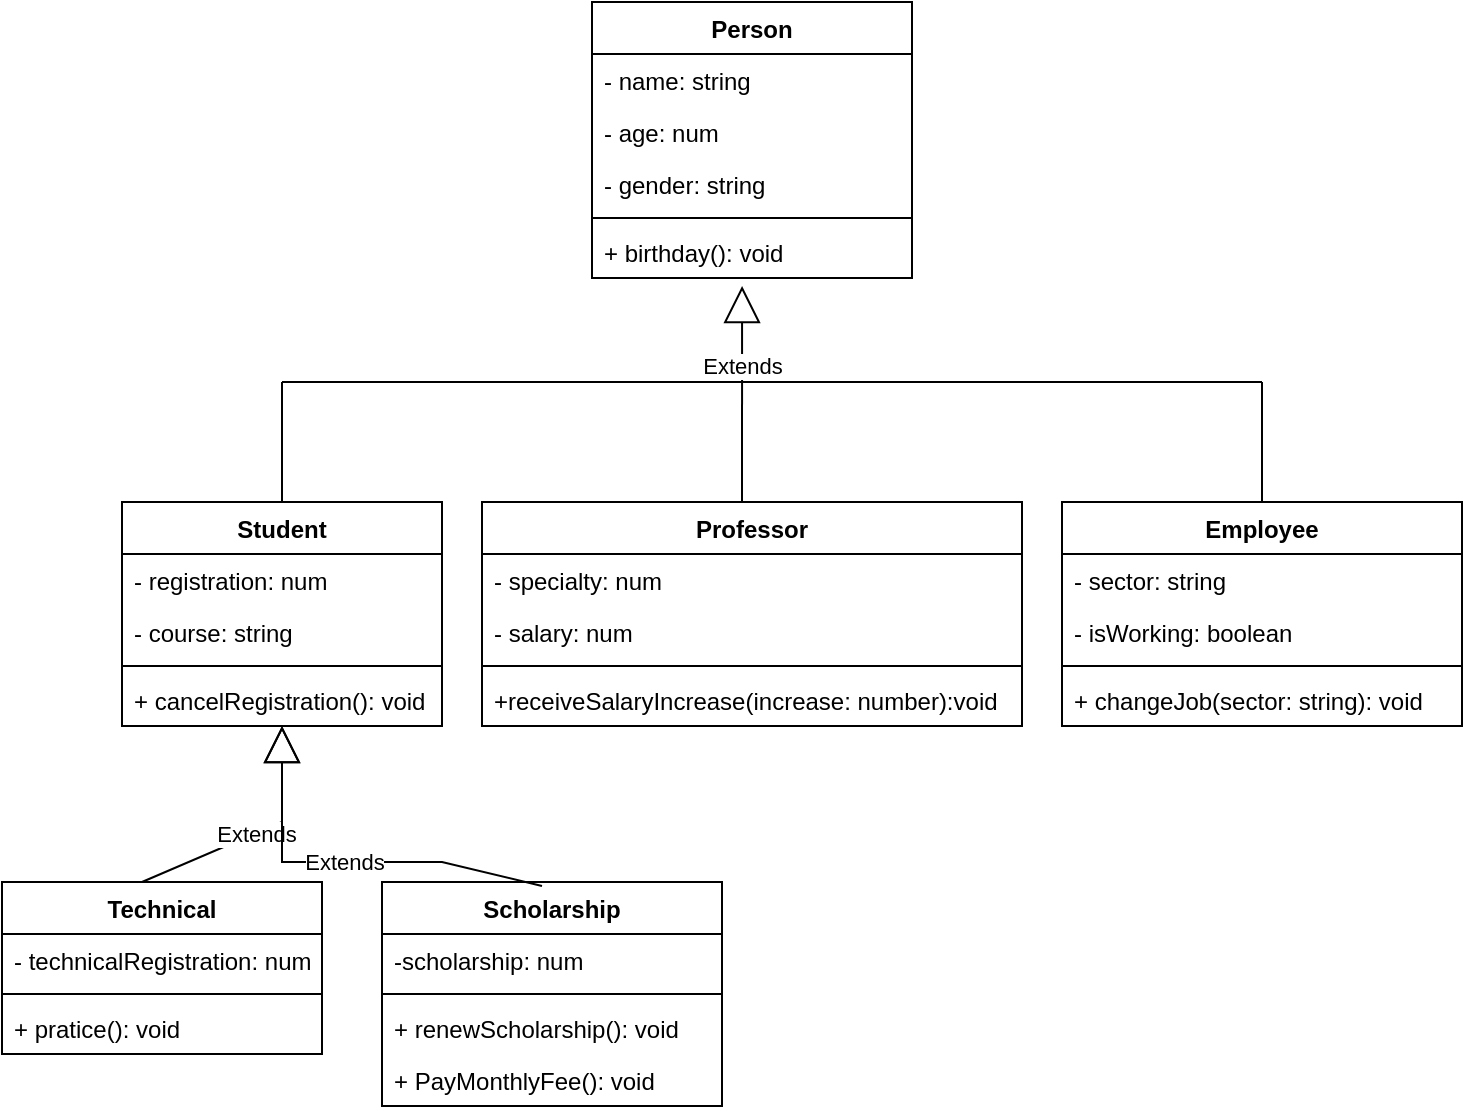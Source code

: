 <mxGraphModel><root><mxCell id="0"/><mxCell id="1" parent="0"/><mxCell id="2" value="Person" style="swimlane;fontStyle=1;align=center;verticalAlign=top;childLayout=stackLayout;horizontal=1;startSize=26;horizontalStack=0;resizeParent=1;resizeParentMax=0;resizeLast=0;collapsible=1;marginBottom=0;whiteSpace=wrap;html=1;" vertex="1" parent="1"><mxGeometry x="-515" y="-620" width="160" height="138" as="geometry"/></mxCell><mxCell id="3" value="- name: string" style="text;strokeColor=none;fillColor=none;align=left;verticalAlign=top;spacingLeft=4;spacingRight=4;overflow=hidden;rotatable=0;points=[[0,0.5],[1,0.5]];portConstraint=eastwest;whiteSpace=wrap;html=1;" vertex="1" parent="2"><mxGeometry y="26" width="160" height="26" as="geometry"/></mxCell><mxCell id="4" value="- age: num" style="text;strokeColor=none;fillColor=none;align=left;verticalAlign=top;spacingLeft=4;spacingRight=4;overflow=hidden;rotatable=0;points=[[0,0.5],[1,0.5]];portConstraint=eastwest;whiteSpace=wrap;html=1;" vertex="1" parent="2"><mxGeometry y="52" width="160" height="26" as="geometry"/></mxCell><mxCell id="5" value="- gender: string" style="text;strokeColor=none;fillColor=none;align=left;verticalAlign=top;spacingLeft=4;spacingRight=4;overflow=hidden;rotatable=0;points=[[0,0.5],[1,0.5]];portConstraint=eastwest;whiteSpace=wrap;html=1;" vertex="1" parent="2"><mxGeometry y="78" width="160" height="26" as="geometry"/></mxCell><mxCell id="6" value="" style="line;strokeWidth=1;fillColor=none;align=left;verticalAlign=middle;spacingTop=-1;spacingLeft=3;spacingRight=3;rotatable=0;labelPosition=right;points=[];portConstraint=eastwest;strokeColor=inherit;" vertex="1" parent="2"><mxGeometry y="104" width="160" height="8" as="geometry"/></mxCell><mxCell id="7" value="+ birthday(): void" style="text;strokeColor=none;fillColor=none;align=left;verticalAlign=top;spacingLeft=4;spacingRight=4;overflow=hidden;rotatable=0;points=[[0,0.5],[1,0.5]];portConstraint=eastwest;whiteSpace=wrap;html=1;" vertex="1" parent="2"><mxGeometry y="112" width="160" height="26" as="geometry"/></mxCell><mxCell id="8" value="Student" style="swimlane;fontStyle=1;align=center;verticalAlign=top;childLayout=stackLayout;horizontal=1;startSize=26;horizontalStack=0;resizeParent=1;resizeParentMax=0;resizeLast=0;collapsible=1;marginBottom=0;whiteSpace=wrap;html=1;" vertex="1" parent="1"><mxGeometry x="-750" y="-370" width="160" height="112" as="geometry"/></mxCell><mxCell id="9" value="" style="endArrow=none;html=1;rounded=0;entryX=0.5;entryY=0;entryDx=0;entryDy=0;" edge="1" parent="8" target="8"><mxGeometry width="50" height="50" relative="1" as="geometry"><mxPoint x="80" y="-60" as="sourcePoint"/><mxPoint x="130" as="targetPoint"/></mxGeometry></mxCell><mxCell id="10" value="- registration: num" style="text;strokeColor=none;fillColor=none;align=left;verticalAlign=top;spacingLeft=4;spacingRight=4;overflow=hidden;rotatable=0;points=[[0,0.5],[1,0.5]];portConstraint=eastwest;whiteSpace=wrap;html=1;" vertex="1" parent="8"><mxGeometry y="26" width="160" height="26" as="geometry"/></mxCell><mxCell id="11" value="- course: string" style="text;strokeColor=none;fillColor=none;align=left;verticalAlign=top;spacingLeft=4;spacingRight=4;overflow=hidden;rotatable=0;points=[[0,0.5],[1,0.5]];portConstraint=eastwest;whiteSpace=wrap;html=1;" vertex="1" parent="8"><mxGeometry y="52" width="160" height="26" as="geometry"/></mxCell><mxCell id="12" value="" style="line;strokeWidth=1;fillColor=none;align=left;verticalAlign=middle;spacingTop=-1;spacingLeft=3;spacingRight=3;rotatable=0;labelPosition=right;points=[];portConstraint=eastwest;strokeColor=inherit;" vertex="1" parent="8"><mxGeometry y="78" width="160" height="8" as="geometry"/></mxCell><mxCell id="13" value="+ cancelRegistration(): void" style="text;strokeColor=none;fillColor=none;align=left;verticalAlign=top;spacingLeft=4;spacingRight=4;overflow=hidden;rotatable=0;points=[[0,0.5],[1,0.5]];portConstraint=eastwest;whiteSpace=wrap;html=1;" vertex="1" parent="8"><mxGeometry y="86" width="160" height="26" as="geometry"/></mxCell><mxCell id="14" value="Employee" style="swimlane;fontStyle=1;align=center;verticalAlign=top;childLayout=stackLayout;horizontal=1;startSize=26;horizontalStack=0;resizeParent=1;resizeParentMax=0;resizeLast=0;collapsible=1;marginBottom=0;whiteSpace=wrap;html=1;" vertex="1" parent="1"><mxGeometry x="-280" y="-370" width="200" height="112" as="geometry"/></mxCell><mxCell id="15" value="- sector: string" style="text;strokeColor=none;fillColor=none;align=left;verticalAlign=top;spacingLeft=4;spacingRight=4;overflow=hidden;rotatable=0;points=[[0,0.5],[1,0.5]];portConstraint=eastwest;whiteSpace=wrap;html=1;" vertex="1" parent="14"><mxGeometry y="26" width="200" height="26" as="geometry"/></mxCell><mxCell id="16" value="- isWorking: boolean" style="text;strokeColor=none;fillColor=none;align=left;verticalAlign=top;spacingLeft=4;spacingRight=4;overflow=hidden;rotatable=0;points=[[0,0.5],[1,0.5]];portConstraint=eastwest;whiteSpace=wrap;html=1;" vertex="1" parent="14"><mxGeometry y="52" width="200" height="26" as="geometry"/></mxCell><mxCell id="17" value="" style="line;strokeWidth=1;fillColor=none;align=left;verticalAlign=middle;spacingTop=-1;spacingLeft=3;spacingRight=3;rotatable=0;labelPosition=right;points=[];portConstraint=eastwest;strokeColor=inherit;" vertex="1" parent="14"><mxGeometry y="78" width="200" height="8" as="geometry"/></mxCell><mxCell id="18" value="+ changeJob(sector: string): void" style="text;strokeColor=none;fillColor=none;align=left;verticalAlign=top;spacingLeft=4;spacingRight=4;overflow=hidden;rotatable=0;points=[[0,0.5],[1,0.5]];portConstraint=eastwest;whiteSpace=wrap;html=1;" vertex="1" parent="14"><mxGeometry y="86" width="200" height="26" as="geometry"/></mxCell><mxCell id="19" value="Professor" style="swimlane;fontStyle=1;align=center;verticalAlign=top;childLayout=stackLayout;horizontal=1;startSize=26;horizontalStack=0;resizeParent=1;resizeParentMax=0;resizeLast=0;collapsible=1;marginBottom=0;whiteSpace=wrap;html=1;" vertex="1" parent="1"><mxGeometry x="-570" y="-370" width="270" height="112" as="geometry"/></mxCell><mxCell id="20" value="- specialty: num" style="text;strokeColor=none;fillColor=none;align=left;verticalAlign=top;spacingLeft=4;spacingRight=4;overflow=hidden;rotatable=0;points=[[0,0.5],[1,0.5]];portConstraint=eastwest;whiteSpace=wrap;html=1;" vertex="1" parent="19"><mxGeometry y="26" width="270" height="26" as="geometry"/></mxCell><mxCell id="21" value="- salary: num" style="text;strokeColor=none;fillColor=none;align=left;verticalAlign=top;spacingLeft=4;spacingRight=4;overflow=hidden;rotatable=0;points=[[0,0.5],[1,0.5]];portConstraint=eastwest;whiteSpace=wrap;html=1;" vertex="1" parent="19"><mxGeometry y="52" width="270" height="26" as="geometry"/></mxCell><mxCell id="22" value="" style="line;strokeWidth=1;fillColor=none;align=left;verticalAlign=middle;spacingTop=-1;spacingLeft=3;spacingRight=3;rotatable=0;labelPosition=right;points=[];portConstraint=eastwest;strokeColor=inherit;" vertex="1" parent="19"><mxGeometry y="78" width="270" height="8" as="geometry"/></mxCell><mxCell id="23" value="+receiveSalaryIncrease(increase: number):void" style="text;strokeColor=none;fillColor=none;align=left;verticalAlign=top;spacingLeft=4;spacingRight=4;overflow=hidden;rotatable=0;points=[[0,0.5],[1,0.5]];portConstraint=eastwest;whiteSpace=wrap;html=1;" vertex="1" parent="19"><mxGeometry y="86" width="270" height="26" as="geometry"/></mxCell><mxCell id="24" value="Extends" style="endArrow=block;endSize=16;endFill=0;html=1;rounded=0;entryX=0.469;entryY=1.154;entryDx=0;entryDy=0;entryPerimeter=0;" edge="1" target="7" parent="1"><mxGeometry x="0.273" width="160" relative="1" as="geometry"><mxPoint x="-440" y="-370" as="sourcePoint"/><mxPoint x="-310" y="-470" as="targetPoint"/><mxPoint as="offset"/></mxGeometry></mxCell><mxCell id="25" value="" style="endArrow=none;html=1;rounded=0;entryX=0.5;entryY=0;entryDx=0;entryDy=0;" edge="1" target="14" parent="1"><mxGeometry width="50" height="50" relative="1" as="geometry"><mxPoint x="-180" y="-430" as="sourcePoint"/><mxPoint x="-660" y="-360" as="targetPoint"/></mxGeometry></mxCell><mxCell id="26" value="" style="endArrow=none;html=1;rounded=0;" edge="1" parent="1"><mxGeometry width="50" height="50" relative="1" as="geometry"><mxPoint x="-670" y="-430" as="sourcePoint"/><mxPoint x="-180" y="-430" as="targetPoint"/></mxGeometry></mxCell><mxCell id="27" value="Technical" style="swimlane;fontStyle=1;align=center;verticalAlign=top;childLayout=stackLayout;horizontal=1;startSize=26;horizontalStack=0;resizeParent=1;resizeParentMax=0;resizeLast=0;collapsible=1;marginBottom=0;whiteSpace=wrap;html=1;" vertex="1" parent="1"><mxGeometry x="-810" y="-180" width="160" height="86" as="geometry"/></mxCell><mxCell id="28" value="Extends" style="endArrow=block;endSize=16;endFill=0;html=1;rounded=0;" edge="1" parent="27" target="13"><mxGeometry width="160" relative="1" as="geometry"><mxPoint x="70" as="sourcePoint"/><mxPoint x="230" as="targetPoint"/><Array as="points"><mxPoint x="140" y="-30"/></Array></mxGeometry></mxCell><mxCell id="29" value="- technicalRegistration: num" style="text;strokeColor=none;fillColor=none;align=left;verticalAlign=top;spacingLeft=4;spacingRight=4;overflow=hidden;rotatable=0;points=[[0,0.5],[1,0.5]];portConstraint=eastwest;whiteSpace=wrap;html=1;" vertex="1" parent="27"><mxGeometry y="26" width="160" height="26" as="geometry"/></mxCell><mxCell id="30" value="" style="line;strokeWidth=1;fillColor=none;align=left;verticalAlign=middle;spacingTop=-1;spacingLeft=3;spacingRight=3;rotatable=0;labelPosition=right;points=[];portConstraint=eastwest;strokeColor=inherit;" vertex="1" parent="27"><mxGeometry y="52" width="160" height="8" as="geometry"/></mxCell><mxCell id="31" value="+ pratice(): void" style="text;strokeColor=none;fillColor=none;align=left;verticalAlign=top;spacingLeft=4;spacingRight=4;overflow=hidden;rotatable=0;points=[[0,0.5],[1,0.5]];portConstraint=eastwest;whiteSpace=wrap;html=1;" vertex="1" parent="27"><mxGeometry y="60" width="160" height="26" as="geometry"/></mxCell><mxCell id="32" value="Scholarship" style="swimlane;fontStyle=1;align=center;verticalAlign=top;childLayout=stackLayout;horizontal=1;startSize=26;horizontalStack=0;resizeParent=1;resizeParentMax=0;resizeLast=0;collapsible=1;marginBottom=0;whiteSpace=wrap;html=1;" vertex="1" parent="1"><mxGeometry x="-620" y="-180" width="170" height="112" as="geometry"/></mxCell><mxCell id="33" value="Extends" style="endArrow=block;endSize=16;endFill=0;html=1;rounded=0;" edge="1" parent="32"><mxGeometry x="0.002" width="160" relative="1" as="geometry"><mxPoint x="80" y="2" as="sourcePoint"/><mxPoint x="-50" y="-78" as="targetPoint"/><Array as="points"><mxPoint x="30" y="-10"/><mxPoint x="-50" y="-10"/></Array><mxPoint as="offset"/></mxGeometry></mxCell><mxCell id="34" value="-scholarship: num" style="text;strokeColor=none;fillColor=none;align=left;verticalAlign=top;spacingLeft=4;spacingRight=4;overflow=hidden;rotatable=0;points=[[0,0.5],[1,0.5]];portConstraint=eastwest;whiteSpace=wrap;html=1;" vertex="1" parent="32"><mxGeometry y="26" width="170" height="26" as="geometry"/></mxCell><mxCell id="35" value="" style="line;strokeWidth=1;fillColor=none;align=left;verticalAlign=middle;spacingTop=-1;spacingLeft=3;spacingRight=3;rotatable=0;labelPosition=right;points=[];portConstraint=eastwest;strokeColor=inherit;" vertex="1" parent="32"><mxGeometry y="52" width="170" height="8" as="geometry"/></mxCell><mxCell id="36" value="+ renewScholarship&lt;span style=&quot;background-color: initial;&quot;&gt;(): void&lt;/span&gt;" style="text;strokeColor=none;fillColor=none;align=left;verticalAlign=top;spacingLeft=4;spacingRight=4;overflow=hidden;rotatable=0;points=[[0,0.5],[1,0.5]];portConstraint=eastwest;whiteSpace=wrap;html=1;" vertex="1" parent="32"><mxGeometry y="60" width="170" height="26" as="geometry"/></mxCell><mxCell id="37" value="+ PayMonthlyFee(): void" style="text;strokeColor=none;fillColor=none;align=left;verticalAlign=top;spacingLeft=4;spacingRight=4;overflow=hidden;rotatable=0;points=[[0,0.5],[1,0.5]];portConstraint=eastwest;whiteSpace=wrap;html=1;" vertex="1" parent="32"><mxGeometry y="86" width="170" height="26" as="geometry"/></mxCell></root></mxGraphModel>